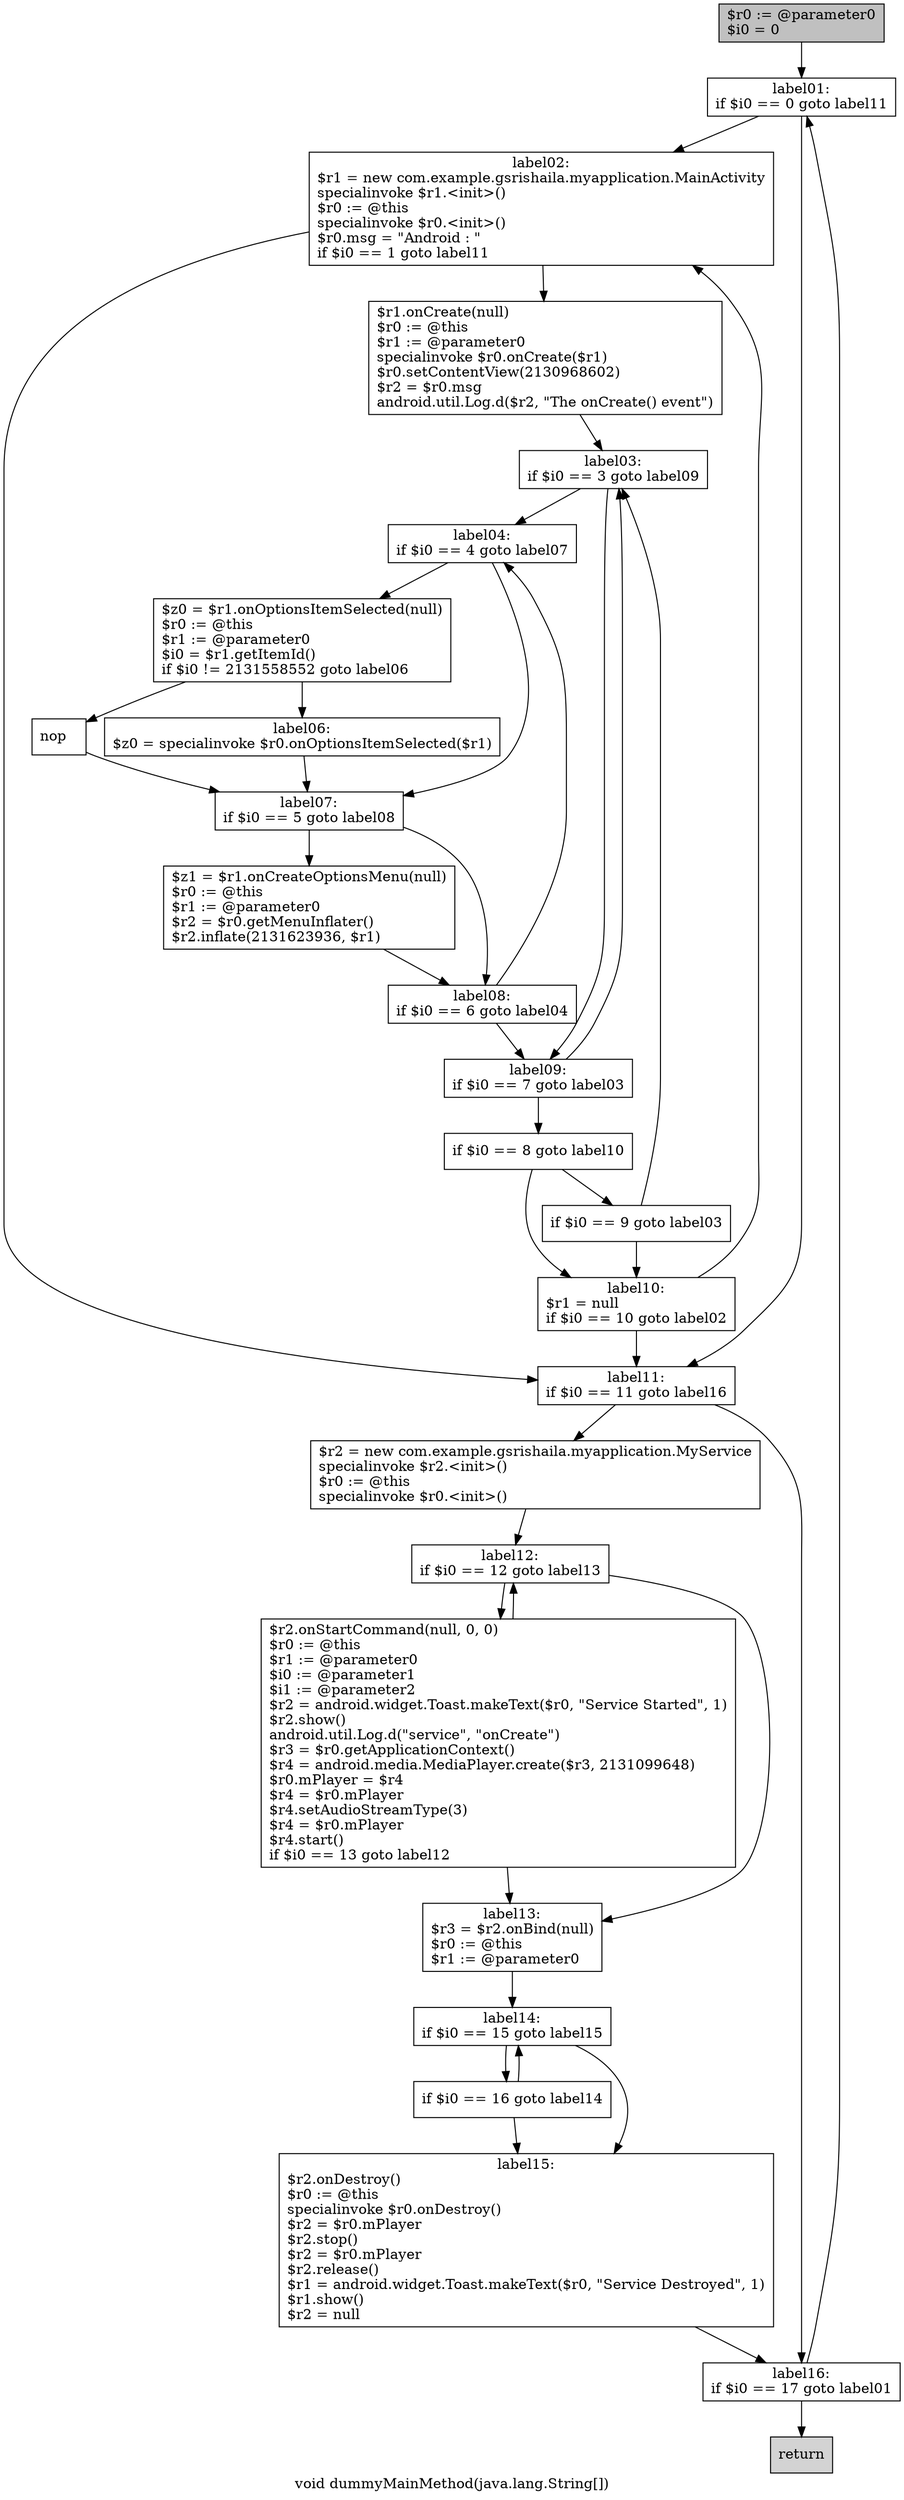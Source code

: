 digraph "void dummyMainMethod(java.lang.String[])" {
    label="void dummyMainMethod(java.lang.String[])";
    node [shape=box];
    "0" [style=filled,fillcolor=gray,label="$r0 := @parameter0\l$i0 = 0\l",];
    "1" [label="label01:\nif $i0 == 0 goto label11\l",];
    "0"->"1";
    "2" [label="label02:\n$r1 = new com.example.gsrishaila.myapplication.MainActivity\lspecialinvoke $r1.<init>()\l$r0 := @this\lspecialinvoke $r0.<init>()\l$r0.msg = \"Android : \"\lif $i0 == 1 goto label11\l",];
    "1"->"2";
    "16" [label="label11:\nif $i0 == 11 goto label16\l",];
    "1"->"16";
    "3" [label="$r1.onCreate(null)\l$r0 := @this\l$r1 := @parameter0\lspecialinvoke $r0.onCreate($r1)\l$r0.setContentView(2130968602)\l$r2 = $r0.msg\landroid.util.Log.d($r2, \"The onCreate() event\")\l",];
    "2"->"3";
    "2"->"16";
    "4" [label="label03:\nif $i0 == 3 goto label09\l",];
    "3"->"4";
    "5" [label="label04:\nif $i0 == 4 goto label07\l",];
    "4"->"5";
    "12" [label="label09:\nif $i0 == 7 goto label03\l",];
    "4"->"12";
    "6" [label="$z0 = $r1.onOptionsItemSelected(null)\l$r0 := @this\l$r1 := @parameter0\l$i0 = $r1.getItemId()\lif $i0 != 2131558552 goto label06\l",];
    "5"->"6";
    "8" [label="label07:\nif $i0 == 5 goto label08\l",];
    "5"->"8";
    "7" [label="nop\l",];
    "6"->"7";
    "9" [label="label06:\n$z0 = specialinvoke $r0.onOptionsItemSelected($r1)\l",];
    "6"->"9";
    "7"->"8";
    "10" [label="$z1 = $r1.onCreateOptionsMenu(null)\l$r0 := @this\l$r1 := @parameter0\l$r2 = $r0.getMenuInflater()\l$r2.inflate(2131623936, $r1)\l",];
    "8"->"10";
    "11" [label="label08:\nif $i0 == 6 goto label04\l",];
    "8"->"11";
    "9"->"8";
    "10"->"11";
    "11"->"5";
    "11"->"12";
    "12"->"4";
    "13" [label="if $i0 == 8 goto label10\l",];
    "12"->"13";
    "14" [label="if $i0 == 9 goto label03\l",];
    "13"->"14";
    "15" [label="label10:\n$r1 = null\lif $i0 == 10 goto label02\l",];
    "13"->"15";
    "14"->"4";
    "14"->"15";
    "15"->"2";
    "15"->"16";
    "17" [label="$r2 = new com.example.gsrishaila.myapplication.MyService\lspecialinvoke $r2.<init>()\l$r0 := @this\lspecialinvoke $r0.<init>()\l",];
    "16"->"17";
    "24" [label="label16:\nif $i0 == 17 goto label01\l",];
    "16"->"24";
    "18" [label="label12:\nif $i0 == 12 goto label13\l",];
    "17"->"18";
    "19" [label="$r2.onStartCommand(null, 0, 0)\l$r0 := @this\l$r1 := @parameter0\l$i0 := @parameter1\l$i1 := @parameter2\l$r2 = android.widget.Toast.makeText($r0, \"Service Started\", 1)\l$r2.show()\landroid.util.Log.d(\"service\", \"onCreate\")\l$r3 = $r0.getApplicationContext()\l$r4 = android.media.MediaPlayer.create($r3, 2131099648)\l$r0.mPlayer = $r4\l$r4 = $r0.mPlayer\l$r4.setAudioStreamType(3)\l$r4 = $r0.mPlayer\l$r4.start()\lif $i0 == 13 goto label12\l",];
    "18"->"19";
    "20" [label="label13:\n$r3 = $r2.onBind(null)\l$r0 := @this\l$r1 := @parameter0\l",];
    "18"->"20";
    "19"->"18";
    "19"->"20";
    "21" [label="label14:\nif $i0 == 15 goto label15\l",];
    "20"->"21";
    "22" [label="if $i0 == 16 goto label14\l",];
    "21"->"22";
    "23" [label="label15:\n$r2.onDestroy()\l$r0 := @this\lspecialinvoke $r0.onDestroy()\l$r2 = $r0.mPlayer\l$r2.stop()\l$r2 = $r0.mPlayer\l$r2.release()\l$r1 = android.widget.Toast.makeText($r0, \"Service Destroyed\", 1)\l$r1.show()\l$r2 = null\l",];
    "21"->"23";
    "22"->"21";
    "22"->"23";
    "23"->"24";
    "24"->"1";
    "25" [style=filled,fillcolor=lightgray,label="return\l",];
    "24"->"25";
}
